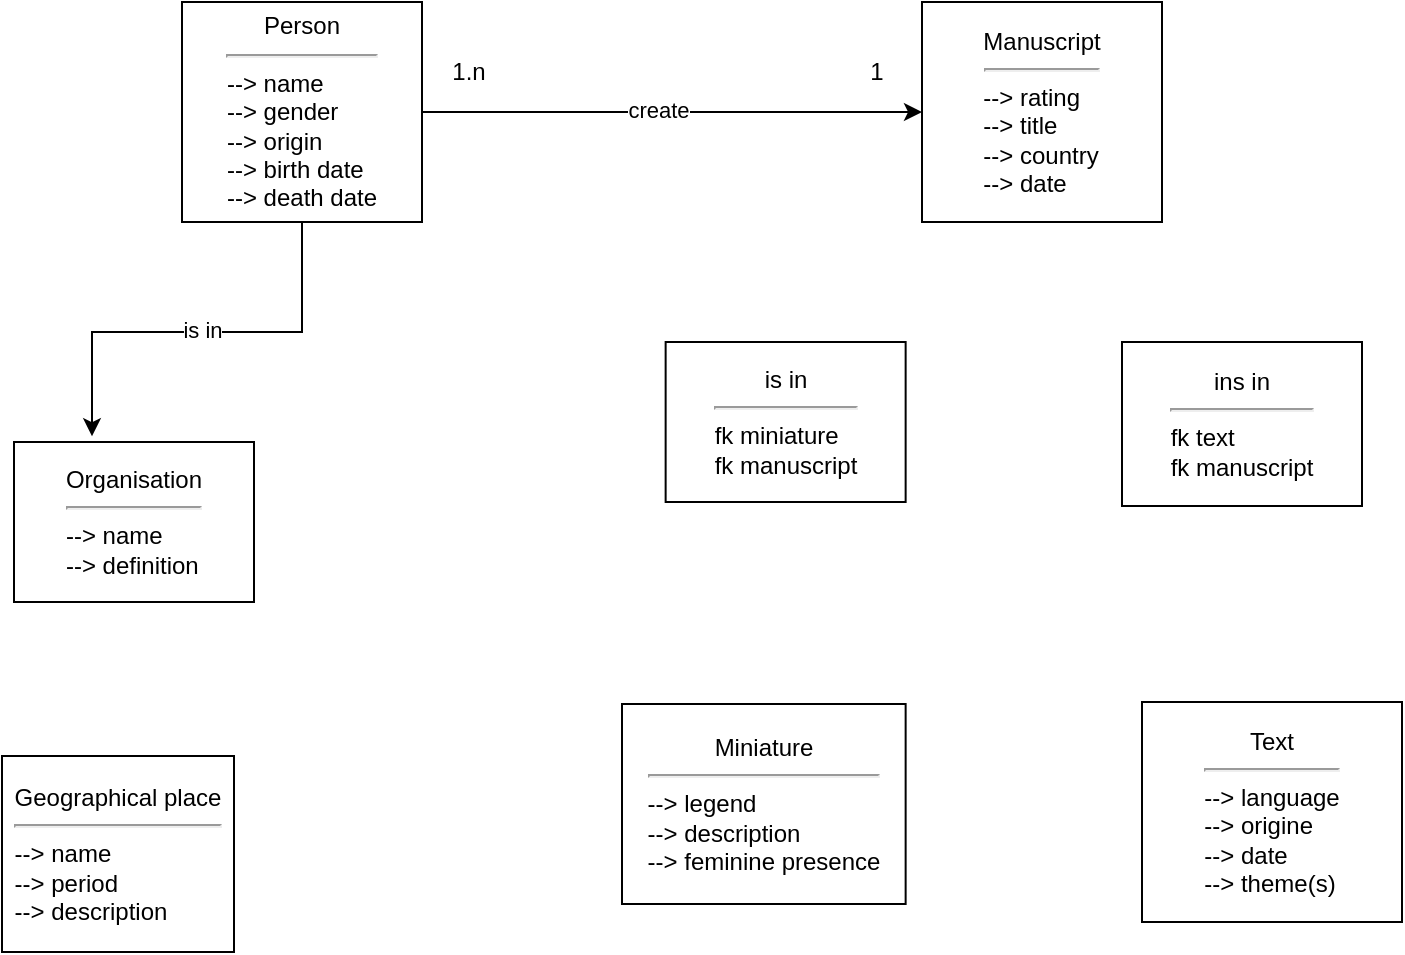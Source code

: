 <mxfile version="20.6.0" type="github">
  <diagram id="q0DILytYg0iy6yfAkVPH" name="Page-1">
    <mxGraphModel dx="852" dy="527" grid="1" gridSize="10" guides="1" tooltips="1" connect="1" arrows="1" fold="1" page="1" pageScale="1" pageWidth="827" pageHeight="1169" math="0" shadow="0">
      <root>
        <mxCell id="0" />
        <mxCell id="1" parent="0" />
        <mxCell id="Z-nDP4wHouM15RZJmkO2-1" value="&lt;div&gt;Manuscript&lt;/div&gt;&lt;div&gt;&lt;hr&gt;&lt;/div&gt;&lt;div align=&quot;left&quot;&gt;--&amp;gt; rating&lt;br&gt;--&amp;gt; title&lt;br&gt;--&amp;gt; country&lt;br&gt;--&amp;gt; date&lt;br&gt;&lt;/div&gt;" style="rounded=0;whiteSpace=wrap;html=1;" parent="1" vertex="1">
          <mxGeometry x="530" y="110" width="120" height="110" as="geometry" />
        </mxCell>
        <mxCell id="Z-nDP4wHouM15RZJmkO2-4" value="&lt;div&gt;Organisation&lt;br&gt;&lt;/div&gt;&lt;div&gt;&lt;hr&gt;&lt;/div&gt;&lt;div align=&quot;left&quot;&gt;--&amp;gt; name&lt;br&gt;--&amp;gt; definition&lt;br&gt;&lt;/div&gt;" style="rounded=0;whiteSpace=wrap;html=1;" parent="1" vertex="1">
          <mxGeometry x="76" y="330" width="120" height="80" as="geometry" />
        </mxCell>
        <mxCell id="Z-nDP4wHouM15RZJmkO2-10" value="&lt;div&gt;Miniature&lt;br&gt;&lt;/div&gt;&lt;div&gt;&lt;hr&gt;&lt;/div&gt;&lt;div align=&quot;left&quot;&gt;--&amp;gt; legend&lt;br&gt;--&amp;gt; description&lt;br&gt;--&amp;gt; feminine presence&lt;br&gt;&lt;/div&gt;" style="rounded=0;whiteSpace=wrap;html=1;" parent="1" vertex="1">
          <mxGeometry x="380.0" y="461" width="141.82" height="100" as="geometry" />
        </mxCell>
        <mxCell id="Z-nDP4wHouM15RZJmkO2-14" value="&lt;div align=&quot;center&quot;&gt;Text&lt;/div&gt;&lt;div align=&quot;center&quot;&gt;&lt;hr&gt;&lt;/div&gt;&lt;div align=&quot;left&quot;&gt;--&amp;gt; language&lt;br&gt;--&amp;gt; origine&lt;br&gt;--&amp;gt; date&lt;br&gt;--&amp;gt; theme(s)&lt;br&gt;&lt;/div&gt;" style="rounded=0;whiteSpace=wrap;html=1;align=center;" parent="1" vertex="1">
          <mxGeometry x="640" y="460" width="130" height="110" as="geometry" />
        </mxCell>
        <mxCell id="F8eL2Q75ojKpojj5MNbm-3" value="&lt;div&gt;Geographical place&lt;br&gt;&lt;/div&gt;&lt;div&gt;&lt;hr&gt;&lt;/div&gt;&lt;div align=&quot;left&quot;&gt;--&amp;gt; name&lt;br&gt;--&amp;gt; period&lt;br&gt;--&amp;gt; description&lt;br&gt;&lt;/div&gt;" style="rounded=0;whiteSpace=wrap;html=1;" parent="1" vertex="1">
          <mxGeometry x="70" y="487" width="116" height="98" as="geometry" />
        </mxCell>
        <mxCell id="4ma81mb0YaSDIXV27W-R-20" style="edgeStyle=orthogonalEdgeStyle;rounded=0;orthogonalLoop=1;jettySize=auto;html=1;" edge="1" parent="1" source="4ma81mb0YaSDIXV27W-R-1" target="Z-nDP4wHouM15RZJmkO2-1">
          <mxGeometry relative="1" as="geometry" />
        </mxCell>
        <mxCell id="4ma81mb0YaSDIXV27W-R-21" value="create" style="edgeLabel;html=1;align=center;verticalAlign=middle;resizable=0;points=[];" vertex="1" connectable="0" parent="4ma81mb0YaSDIXV27W-R-20">
          <mxGeometry x="-0.098" y="1" relative="1" as="geometry">
            <mxPoint x="5" as="offset" />
          </mxGeometry>
        </mxCell>
        <mxCell id="4ma81mb0YaSDIXV27W-R-24" style="edgeStyle=orthogonalEdgeStyle;rounded=0;orthogonalLoop=1;jettySize=auto;html=1;entryX=0.325;entryY=-0.036;entryDx=0;entryDy=0;entryPerimeter=0;" edge="1" parent="1" source="4ma81mb0YaSDIXV27W-R-1" target="Z-nDP4wHouM15RZJmkO2-4">
          <mxGeometry relative="1" as="geometry" />
        </mxCell>
        <mxCell id="4ma81mb0YaSDIXV27W-R-25" value="is in" style="edgeLabel;html=1;align=center;verticalAlign=middle;resizable=0;points=[];" vertex="1" connectable="0" parent="4ma81mb0YaSDIXV27W-R-24">
          <mxGeometry x="0.031" y="-1" relative="1" as="geometry">
            <mxPoint x="4" as="offset" />
          </mxGeometry>
        </mxCell>
        <mxCell id="4ma81mb0YaSDIXV27W-R-1" value="&lt;div&gt;Person&lt;br&gt;&lt;/div&gt;&lt;div&gt;&lt;hr&gt;&lt;/div&gt;&lt;div align=&quot;left&quot;&gt;--&amp;gt; name&lt;br&gt;&lt;/div&gt;&lt;div align=&quot;left&quot;&gt;--&amp;gt; gender&lt;br&gt;&lt;/div&gt;&lt;div align=&quot;left&quot;&gt;--&amp;gt; origin&lt;br&gt;--&amp;gt; birth date&lt;/div&gt;&lt;div align=&quot;left&quot;&gt;--&amp;gt; death date&lt;/div&gt;" style="rounded=0;whiteSpace=wrap;html=1;" vertex="1" parent="1">
          <mxGeometry x="160" y="110" width="120" height="110" as="geometry" />
        </mxCell>
        <mxCell id="4ma81mb0YaSDIXV27W-R-4" value="&lt;div&gt;is in&lt;br&gt;&lt;/div&gt;&lt;div&gt;&lt;hr&gt;&lt;/div&gt;&lt;div align=&quot;left&quot;&gt;fk miniature&lt;br&gt;&lt;/div&gt;&lt;div align=&quot;left&quot;&gt;fk manuscript&lt;br&gt;&lt;/div&gt;" style="rounded=0;whiteSpace=wrap;html=1;" vertex="1" parent="1">
          <mxGeometry x="401.82" y="280" width="120" height="80" as="geometry" />
        </mxCell>
        <mxCell id="4ma81mb0YaSDIXV27W-R-6" value="&lt;div&gt;ins in&lt;br&gt;&lt;/div&gt;&lt;div&gt;&lt;hr&gt;&lt;/div&gt;&lt;div align=&quot;left&quot;&gt;fk text&lt;/div&gt;&lt;div align=&quot;left&quot;&gt;fk manuscript&lt;br&gt;&lt;/div&gt;" style="rounded=0;whiteSpace=wrap;html=1;" vertex="1" parent="1">
          <mxGeometry x="630" y="280" width="120" height="82" as="geometry" />
        </mxCell>
        <mxCell id="4ma81mb0YaSDIXV27W-R-22" value="1" style="text;html=1;align=center;verticalAlign=middle;resizable=0;points=[];autosize=1;strokeColor=none;fillColor=none;" vertex="1" parent="1">
          <mxGeometry x="491.82" y="130" width="30" height="30" as="geometry" />
        </mxCell>
        <mxCell id="4ma81mb0YaSDIXV27W-R-23" value="1.n" style="text;html=1;align=center;verticalAlign=middle;resizable=0;points=[];autosize=1;strokeColor=none;fillColor=none;" vertex="1" parent="1">
          <mxGeometry x="283" y="130" width="40" height="30" as="geometry" />
        </mxCell>
      </root>
    </mxGraphModel>
  </diagram>
</mxfile>

